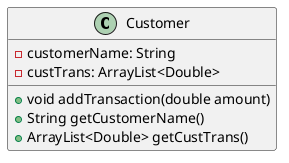 @startuml

class Customer {
    -customerName: String
    -custTrans: ArrayList<Double>
    +void addTransaction(double amount)
    +String getCustomerName()
    +ArrayList<Double> getCustTrans()

}

@enduml